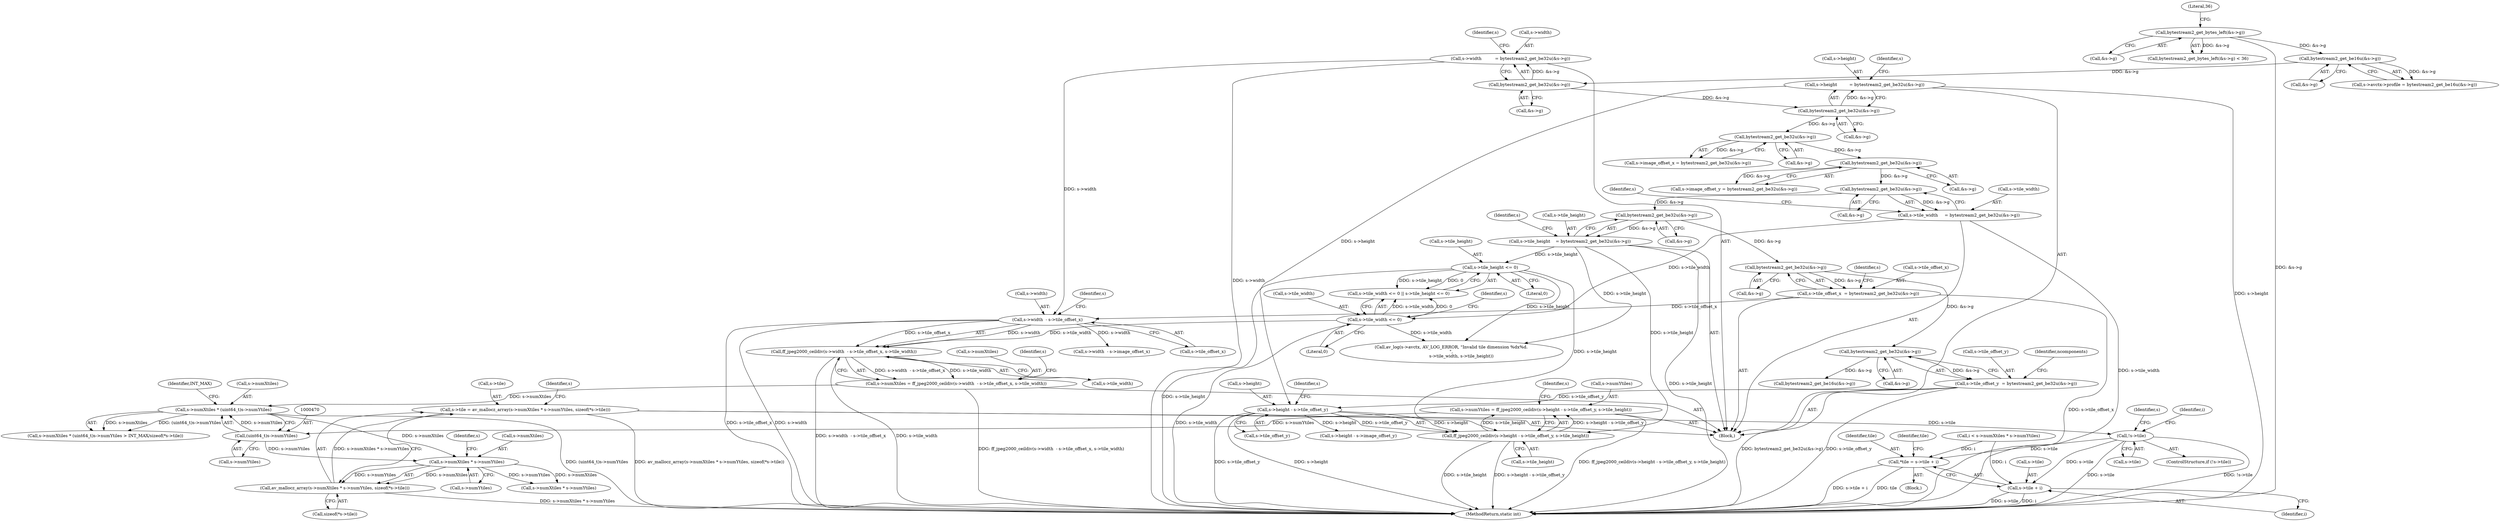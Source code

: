 digraph "0_FFmpeg_8bb11c3ca77b52e05a9ed1496a65f8a76e6e2d8f@API" {
"1000494" [label="(Call,s->tile = av_mallocz_array(s->numXtiles * s->numYtiles, sizeof(*s->tile)))"];
"1000498" [label="(Call,av_mallocz_array(s->numXtiles * s->numYtiles, sizeof(*s->tile)))"];
"1000499" [label="(Call,s->numXtiles * s->numYtiles)"];
"1000465" [label="(Call,s->numXtiles * (uint64_t)s->numYtiles)"];
"1000433" [label="(Call,s->numXtiles = ff_jpeg2000_ceildiv(s->width  - s->tile_offset_x, s->tile_width))"];
"1000437" [label="(Call,ff_jpeg2000_ceildiv(s->width  - s->tile_offset_x, s->tile_width))"];
"1000438" [label="(Call,s->width  - s->tile_offset_x)"];
"1000150" [label="(Call,s->width          = bytestream2_get_be32u(&s->g))"];
"1000154" [label="(Call,bytestream2_get_be32u(&s->g))"];
"1000145" [label="(Call,bytestream2_get_be16u(&s->g))"];
"1000131" [label="(Call,bytestream2_get_bytes_left(&s->g))"];
"1000204" [label="(Call,s->tile_offset_x  = bytestream2_get_be32u(&s->g))"];
"1000208" [label="(Call,bytestream2_get_be32u(&s->g))"];
"1000199" [label="(Call,bytestream2_get_be32u(&s->g))"];
"1000190" [label="(Call,bytestream2_get_be32u(&s->g))"];
"1000181" [label="(Call,bytestream2_get_be32u(&s->g))"];
"1000172" [label="(Call,bytestream2_get_be32u(&s->g))"];
"1000163" [label="(Call,bytestream2_get_be32u(&s->g))"];
"1000267" [label="(Call,s->tile_width <= 0)"];
"1000186" [label="(Call,s->tile_width     = bytestream2_get_be32u(&s->g))"];
"1000469" [label="(Call,(uint64_t)s->numYtiles)"];
"1000448" [label="(Call,s->numYtiles = ff_jpeg2000_ceildiv(s->height - s->tile_offset_y, s->tile_height))"];
"1000452" [label="(Call,ff_jpeg2000_ceildiv(s->height - s->tile_offset_y, s->tile_height))"];
"1000453" [label="(Call,s->height - s->tile_offset_y)"];
"1000159" [label="(Call,s->height         = bytestream2_get_be32u(&s->g))"];
"1000213" [label="(Call,s->tile_offset_y  = bytestream2_get_be32u(&s->g))"];
"1000217" [label="(Call,bytestream2_get_be32u(&s->g))"];
"1000272" [label="(Call,s->tile_height <= 0)"];
"1000195" [label="(Call,s->tile_height    = bytestream2_get_be32u(&s->g))"];
"1000512" [label="(Call,!s->tile)"];
"1000546" [label="(Call,*tile = s->tile + i)"];
"1000548" [label="(Call,s->tile + i)"];
"1000494" [label="(Call,s->tile = av_mallocz_array(s->numXtiles * s->numYtiles, sizeof(*s->tile)))"];
"1000519" [label="(Identifier,s)"];
"1000274" [label="(Identifier,s)"];
"1000453" [label="(Call,s->height - s->tile_offset_y)"];
"1000199" [label="(Call,bytestream2_get_be32u(&s->g))"];
"1000509" [label="(Identifier,s)"];
"1000464" [label="(Call,s->numXtiles * (uint64_t)s->numYtiles > INT_MAX/sizeof(*s->tile))"];
"1000469" [label="(Call,(uint64_t)s->numYtiles)"];
"1000114" [label="(Block,)"];
"1000197" [label="(Identifier,s)"];
"1000547" [label="(Identifier,tile)"];
"1000533" [label="(Call,i < s->numXtiles * s->numYtiles)"];
"1000449" [label="(Call,s->numYtiles)"];
"1000475" [label="(Identifier,INT_MAX)"];
"1000506" [label="(Call,sizeof(*s->tile))"];
"1000514" [label="(Identifier,s)"];
"1000500" [label="(Call,s->numXtiles)"];
"1000191" [label="(Call,&s->g)"];
"1000582" [label="(Call,s->width  - s->image_offset_x)"];
"1000555" [label="(Identifier,tile)"];
"1000495" [label="(Call,s->tile)"];
"1000187" [label="(Call,s->tile_width)"];
"1000131" [label="(Call,bytestream2_get_bytes_left(&s->g))"];
"1000161" [label="(Identifier,s)"];
"1000218" [label="(Call,&s->g)"];
"1000271" [label="(Literal,0)"];
"1000139" [label="(Call,s->avctx->profile = bytestream2_get_be16u(&s->g))"];
"1000154" [label="(Call,bytestream2_get_be32u(&s->g))"];
"1000433" [label="(Call,s->numXtiles = ff_jpeg2000_ceildiv(s->width  - s->tile_offset_x, s->tile_width))"];
"1000206" [label="(Identifier,s)"];
"1000466" [label="(Call,s->numXtiles)"];
"1000437" [label="(Call,ff_jpeg2000_ceildiv(s->width  - s->tile_offset_x, s->tile_width))"];
"1000513" [label="(Call,s->tile)"];
"1000454" [label="(Call,s->height)"];
"1000204" [label="(Call,s->tile_offset_x  = bytestream2_get_be32u(&s->g))"];
"1000182" [label="(Call,&s->g)"];
"1000461" [label="(Identifier,s)"];
"1000136" [label="(Literal,36)"];
"1000498" [label="(Call,av_mallocz_array(s->numXtiles * s->numYtiles, sizeof(*s->tile)))"];
"1000266" [label="(Call,s->tile_width <= 0 || s->tile_height <= 0)"];
"1000205" [label="(Call,s->tile_offset_x)"];
"1000173" [label="(Call,&s->g)"];
"1000531" [label="(Identifier,i)"];
"1000150" [label="(Call,s->width          = bytestream2_get_be32u(&s->g))"];
"1000434" [label="(Call,s->numXtiles)"];
"1000450" [label="(Identifier,s)"];
"1000200" [label="(Call,&s->g)"];
"1000159" [label="(Call,s->height         = bytestream2_get_be32u(&s->g))"];
"1000546" [label="(Call,*tile = s->tile + i)"];
"1000224" [label="(Call,bytestream2_get_be16u(&s->g))"];
"1000172" [label="(Call,bytestream2_get_be32u(&s->g))"];
"1000217" [label="(Call,bytestream2_get_be32u(&s->g))"];
"1000499" [label="(Call,s->numXtiles * s->numYtiles)"];
"1000535" [label="(Call,s->numXtiles * s->numYtiles)"];
"1000209" [label="(Call,&s->g)"];
"1000164" [label="(Call,&s->g)"];
"1000160" [label="(Call,s->height)"];
"1000132" [label="(Call,&s->g)"];
"1000448" [label="(Call,s->numYtiles = ff_jpeg2000_ceildiv(s->height - s->tile_offset_y, s->tile_height))"];
"1000438" [label="(Call,s->width  - s->tile_offset_x)"];
"1000446" [label="(Identifier,s)"];
"1000268" [label="(Call,s->tile_width)"];
"1000130" [label="(Call,bytestream2_get_bytes_left(&s->g) < 36)"];
"1000439" [label="(Call,s->width)"];
"1000151" [label="(Call,s->width)"];
"1000599" [label="(Call,s->height - s->image_offset_y)"];
"1000511" [label="(ControlStructure,if (!s->tile))"];
"1000276" [label="(Literal,0)"];
"1000190" [label="(Call,bytestream2_get_be32u(&s->g))"];
"1000186" [label="(Call,s->tile_width     = bytestream2_get_be32u(&s->g))"];
"1000208" [label="(Call,bytestream2_get_be32u(&s->g))"];
"1000548" [label="(Call,s->tile + i)"];
"1000457" [label="(Call,s->tile_offset_y)"];
"1000779" [label="(MethodReturn,static int)"];
"1000272" [label="(Call,s->tile_height <= 0)"];
"1000195" [label="(Call,s->tile_height    = bytestream2_get_be32u(&s->g))"];
"1000442" [label="(Call,s->tile_offset_x)"];
"1000214" [label="(Call,s->tile_offset_y)"];
"1000177" [label="(Call,s->image_offset_y = bytestream2_get_be32u(&s->g))"];
"1000155" [label="(Call,&s->g)"];
"1000460" [label="(Call,s->tile_height)"];
"1000549" [label="(Call,s->tile)"];
"1000146" [label="(Call,&s->g)"];
"1000452" [label="(Call,ff_jpeg2000_ceildiv(s->height - s->tile_offset_y, s->tile_height))"];
"1000503" [label="(Call,s->numYtiles)"];
"1000471" [label="(Call,s->numYtiles)"];
"1000170" [label="(Identifier,s)"];
"1000267" [label="(Call,s->tile_width <= 0)"];
"1000145" [label="(Call,bytestream2_get_be16u(&s->g))"];
"1000465" [label="(Call,s->numXtiles * (uint64_t)s->numYtiles)"];
"1000163" [label="(Call,bytestream2_get_be32u(&s->g))"];
"1000223" [label="(Identifier,ncomponents)"];
"1000278" [label="(Call,av_log(s->avctx, AV_LOG_ERROR, \"Invalid tile dimension %dx%d.\n\",\n               s->tile_width, s->tile_height))"];
"1000196" [label="(Call,s->tile_height)"];
"1000213" [label="(Call,s->tile_offset_y  = bytestream2_get_be32u(&s->g))"];
"1000512" [label="(Call,!s->tile)"];
"1000168" [label="(Call,s->image_offset_x = bytestream2_get_be32u(&s->g))"];
"1000552" [label="(Identifier,i)"];
"1000467" [label="(Identifier,s)"];
"1000544" [label="(Block,)"];
"1000273" [label="(Call,s->tile_height)"];
"1000445" [label="(Call,s->tile_width)"];
"1000181" [label="(Call,bytestream2_get_be32u(&s->g))"];
"1000215" [label="(Identifier,s)"];
"1000494" -> "1000114"  [label="AST: "];
"1000494" -> "1000498"  [label="CFG: "];
"1000495" -> "1000494"  [label="AST: "];
"1000498" -> "1000494"  [label="AST: "];
"1000514" -> "1000494"  [label="CFG: "];
"1000494" -> "1000779"  [label="DDG: av_mallocz_array(s->numXtiles * s->numYtiles, sizeof(*s->tile))"];
"1000498" -> "1000494"  [label="DDG: s->numXtiles * s->numYtiles"];
"1000494" -> "1000512"  [label="DDG: s->tile"];
"1000498" -> "1000506"  [label="CFG: "];
"1000499" -> "1000498"  [label="AST: "];
"1000506" -> "1000498"  [label="AST: "];
"1000498" -> "1000779"  [label="DDG: s->numXtiles * s->numYtiles"];
"1000499" -> "1000498"  [label="DDG: s->numXtiles"];
"1000499" -> "1000498"  [label="DDG: s->numYtiles"];
"1000499" -> "1000503"  [label="CFG: "];
"1000500" -> "1000499"  [label="AST: "];
"1000503" -> "1000499"  [label="AST: "];
"1000509" -> "1000499"  [label="CFG: "];
"1000465" -> "1000499"  [label="DDG: s->numXtiles"];
"1000469" -> "1000499"  [label="DDG: s->numYtiles"];
"1000499" -> "1000535"  [label="DDG: s->numXtiles"];
"1000499" -> "1000535"  [label="DDG: s->numYtiles"];
"1000465" -> "1000464"  [label="AST: "];
"1000465" -> "1000469"  [label="CFG: "];
"1000466" -> "1000465"  [label="AST: "];
"1000469" -> "1000465"  [label="AST: "];
"1000475" -> "1000465"  [label="CFG: "];
"1000465" -> "1000779"  [label="DDG: (uint64_t)s->numYtiles"];
"1000465" -> "1000464"  [label="DDG: s->numXtiles"];
"1000465" -> "1000464"  [label="DDG: (uint64_t)s->numYtiles"];
"1000433" -> "1000465"  [label="DDG: s->numXtiles"];
"1000469" -> "1000465"  [label="DDG: s->numYtiles"];
"1000433" -> "1000114"  [label="AST: "];
"1000433" -> "1000437"  [label="CFG: "];
"1000434" -> "1000433"  [label="AST: "];
"1000437" -> "1000433"  [label="AST: "];
"1000450" -> "1000433"  [label="CFG: "];
"1000433" -> "1000779"  [label="DDG: ff_jpeg2000_ceildiv(s->width  - s->tile_offset_x, s->tile_width)"];
"1000437" -> "1000433"  [label="DDG: s->width  - s->tile_offset_x"];
"1000437" -> "1000433"  [label="DDG: s->tile_width"];
"1000437" -> "1000445"  [label="CFG: "];
"1000438" -> "1000437"  [label="AST: "];
"1000445" -> "1000437"  [label="AST: "];
"1000437" -> "1000779"  [label="DDG: s->width  - s->tile_offset_x"];
"1000437" -> "1000779"  [label="DDG: s->tile_width"];
"1000438" -> "1000437"  [label="DDG: s->width"];
"1000438" -> "1000437"  [label="DDG: s->tile_offset_x"];
"1000267" -> "1000437"  [label="DDG: s->tile_width"];
"1000438" -> "1000442"  [label="CFG: "];
"1000439" -> "1000438"  [label="AST: "];
"1000442" -> "1000438"  [label="AST: "];
"1000446" -> "1000438"  [label="CFG: "];
"1000438" -> "1000779"  [label="DDG: s->tile_offset_x"];
"1000438" -> "1000779"  [label="DDG: s->width"];
"1000150" -> "1000438"  [label="DDG: s->width"];
"1000204" -> "1000438"  [label="DDG: s->tile_offset_x"];
"1000438" -> "1000582"  [label="DDG: s->width"];
"1000150" -> "1000114"  [label="AST: "];
"1000150" -> "1000154"  [label="CFG: "];
"1000151" -> "1000150"  [label="AST: "];
"1000154" -> "1000150"  [label="AST: "];
"1000161" -> "1000150"  [label="CFG: "];
"1000150" -> "1000779"  [label="DDG: s->width"];
"1000154" -> "1000150"  [label="DDG: &s->g"];
"1000154" -> "1000155"  [label="CFG: "];
"1000155" -> "1000154"  [label="AST: "];
"1000145" -> "1000154"  [label="DDG: &s->g"];
"1000154" -> "1000163"  [label="DDG: &s->g"];
"1000145" -> "1000139"  [label="AST: "];
"1000145" -> "1000146"  [label="CFG: "];
"1000146" -> "1000145"  [label="AST: "];
"1000139" -> "1000145"  [label="CFG: "];
"1000145" -> "1000139"  [label="DDG: &s->g"];
"1000131" -> "1000145"  [label="DDG: &s->g"];
"1000131" -> "1000130"  [label="AST: "];
"1000131" -> "1000132"  [label="CFG: "];
"1000132" -> "1000131"  [label="AST: "];
"1000136" -> "1000131"  [label="CFG: "];
"1000131" -> "1000779"  [label="DDG: &s->g"];
"1000131" -> "1000130"  [label="DDG: &s->g"];
"1000204" -> "1000114"  [label="AST: "];
"1000204" -> "1000208"  [label="CFG: "];
"1000205" -> "1000204"  [label="AST: "];
"1000208" -> "1000204"  [label="AST: "];
"1000215" -> "1000204"  [label="CFG: "];
"1000204" -> "1000779"  [label="DDG: s->tile_offset_x"];
"1000208" -> "1000204"  [label="DDG: &s->g"];
"1000208" -> "1000209"  [label="CFG: "];
"1000209" -> "1000208"  [label="AST: "];
"1000199" -> "1000208"  [label="DDG: &s->g"];
"1000208" -> "1000217"  [label="DDG: &s->g"];
"1000199" -> "1000195"  [label="AST: "];
"1000199" -> "1000200"  [label="CFG: "];
"1000200" -> "1000199"  [label="AST: "];
"1000195" -> "1000199"  [label="CFG: "];
"1000199" -> "1000195"  [label="DDG: &s->g"];
"1000190" -> "1000199"  [label="DDG: &s->g"];
"1000190" -> "1000186"  [label="AST: "];
"1000190" -> "1000191"  [label="CFG: "];
"1000191" -> "1000190"  [label="AST: "];
"1000186" -> "1000190"  [label="CFG: "];
"1000190" -> "1000186"  [label="DDG: &s->g"];
"1000181" -> "1000190"  [label="DDG: &s->g"];
"1000181" -> "1000177"  [label="AST: "];
"1000181" -> "1000182"  [label="CFG: "];
"1000182" -> "1000181"  [label="AST: "];
"1000177" -> "1000181"  [label="CFG: "];
"1000181" -> "1000177"  [label="DDG: &s->g"];
"1000172" -> "1000181"  [label="DDG: &s->g"];
"1000172" -> "1000168"  [label="AST: "];
"1000172" -> "1000173"  [label="CFG: "];
"1000173" -> "1000172"  [label="AST: "];
"1000168" -> "1000172"  [label="CFG: "];
"1000172" -> "1000168"  [label="DDG: &s->g"];
"1000163" -> "1000172"  [label="DDG: &s->g"];
"1000163" -> "1000159"  [label="AST: "];
"1000163" -> "1000164"  [label="CFG: "];
"1000164" -> "1000163"  [label="AST: "];
"1000159" -> "1000163"  [label="CFG: "];
"1000163" -> "1000159"  [label="DDG: &s->g"];
"1000267" -> "1000266"  [label="AST: "];
"1000267" -> "1000271"  [label="CFG: "];
"1000268" -> "1000267"  [label="AST: "];
"1000271" -> "1000267"  [label="AST: "];
"1000274" -> "1000267"  [label="CFG: "];
"1000266" -> "1000267"  [label="CFG: "];
"1000267" -> "1000779"  [label="DDG: s->tile_width"];
"1000267" -> "1000266"  [label="DDG: s->tile_width"];
"1000267" -> "1000266"  [label="DDG: 0"];
"1000186" -> "1000267"  [label="DDG: s->tile_width"];
"1000267" -> "1000278"  [label="DDG: s->tile_width"];
"1000186" -> "1000114"  [label="AST: "];
"1000187" -> "1000186"  [label="AST: "];
"1000197" -> "1000186"  [label="CFG: "];
"1000186" -> "1000779"  [label="DDG: s->tile_width"];
"1000469" -> "1000471"  [label="CFG: "];
"1000470" -> "1000469"  [label="AST: "];
"1000471" -> "1000469"  [label="AST: "];
"1000448" -> "1000469"  [label="DDG: s->numYtiles"];
"1000448" -> "1000114"  [label="AST: "];
"1000448" -> "1000452"  [label="CFG: "];
"1000449" -> "1000448"  [label="AST: "];
"1000452" -> "1000448"  [label="AST: "];
"1000467" -> "1000448"  [label="CFG: "];
"1000448" -> "1000779"  [label="DDG: ff_jpeg2000_ceildiv(s->height - s->tile_offset_y, s->tile_height)"];
"1000452" -> "1000448"  [label="DDG: s->height - s->tile_offset_y"];
"1000452" -> "1000448"  [label="DDG: s->tile_height"];
"1000452" -> "1000460"  [label="CFG: "];
"1000453" -> "1000452"  [label="AST: "];
"1000460" -> "1000452"  [label="AST: "];
"1000452" -> "1000779"  [label="DDG: s->tile_height"];
"1000452" -> "1000779"  [label="DDG: s->height - s->tile_offset_y"];
"1000453" -> "1000452"  [label="DDG: s->height"];
"1000453" -> "1000452"  [label="DDG: s->tile_offset_y"];
"1000272" -> "1000452"  [label="DDG: s->tile_height"];
"1000195" -> "1000452"  [label="DDG: s->tile_height"];
"1000453" -> "1000457"  [label="CFG: "];
"1000454" -> "1000453"  [label="AST: "];
"1000457" -> "1000453"  [label="AST: "];
"1000461" -> "1000453"  [label="CFG: "];
"1000453" -> "1000779"  [label="DDG: s->tile_offset_y"];
"1000453" -> "1000779"  [label="DDG: s->height"];
"1000159" -> "1000453"  [label="DDG: s->height"];
"1000213" -> "1000453"  [label="DDG: s->tile_offset_y"];
"1000453" -> "1000599"  [label="DDG: s->height"];
"1000159" -> "1000114"  [label="AST: "];
"1000160" -> "1000159"  [label="AST: "];
"1000170" -> "1000159"  [label="CFG: "];
"1000159" -> "1000779"  [label="DDG: s->height"];
"1000213" -> "1000114"  [label="AST: "];
"1000213" -> "1000217"  [label="CFG: "];
"1000214" -> "1000213"  [label="AST: "];
"1000217" -> "1000213"  [label="AST: "];
"1000223" -> "1000213"  [label="CFG: "];
"1000213" -> "1000779"  [label="DDG: bytestream2_get_be32u(&s->g)"];
"1000213" -> "1000779"  [label="DDG: s->tile_offset_y"];
"1000217" -> "1000213"  [label="DDG: &s->g"];
"1000217" -> "1000218"  [label="CFG: "];
"1000218" -> "1000217"  [label="AST: "];
"1000217" -> "1000224"  [label="DDG: &s->g"];
"1000272" -> "1000266"  [label="AST: "];
"1000272" -> "1000276"  [label="CFG: "];
"1000273" -> "1000272"  [label="AST: "];
"1000276" -> "1000272"  [label="AST: "];
"1000266" -> "1000272"  [label="CFG: "];
"1000272" -> "1000779"  [label="DDG: s->tile_height"];
"1000272" -> "1000266"  [label="DDG: s->tile_height"];
"1000272" -> "1000266"  [label="DDG: 0"];
"1000195" -> "1000272"  [label="DDG: s->tile_height"];
"1000272" -> "1000278"  [label="DDG: s->tile_height"];
"1000195" -> "1000114"  [label="AST: "];
"1000196" -> "1000195"  [label="AST: "];
"1000206" -> "1000195"  [label="CFG: "];
"1000195" -> "1000779"  [label="DDG: s->tile_height"];
"1000195" -> "1000278"  [label="DDG: s->tile_height"];
"1000512" -> "1000511"  [label="AST: "];
"1000512" -> "1000513"  [label="CFG: "];
"1000513" -> "1000512"  [label="AST: "];
"1000519" -> "1000512"  [label="CFG: "];
"1000531" -> "1000512"  [label="CFG: "];
"1000512" -> "1000779"  [label="DDG: s->tile"];
"1000512" -> "1000779"  [label="DDG: !s->tile"];
"1000512" -> "1000546"  [label="DDG: s->tile"];
"1000512" -> "1000548"  [label="DDG: s->tile"];
"1000546" -> "1000544"  [label="AST: "];
"1000546" -> "1000548"  [label="CFG: "];
"1000547" -> "1000546"  [label="AST: "];
"1000548" -> "1000546"  [label="AST: "];
"1000555" -> "1000546"  [label="CFG: "];
"1000546" -> "1000779"  [label="DDG: s->tile + i"];
"1000546" -> "1000779"  [label="DDG: tile"];
"1000533" -> "1000546"  [label="DDG: i"];
"1000548" -> "1000552"  [label="CFG: "];
"1000549" -> "1000548"  [label="AST: "];
"1000552" -> "1000548"  [label="AST: "];
"1000548" -> "1000779"  [label="DDG: s->tile"];
"1000548" -> "1000779"  [label="DDG: i"];
"1000533" -> "1000548"  [label="DDG: i"];
}
